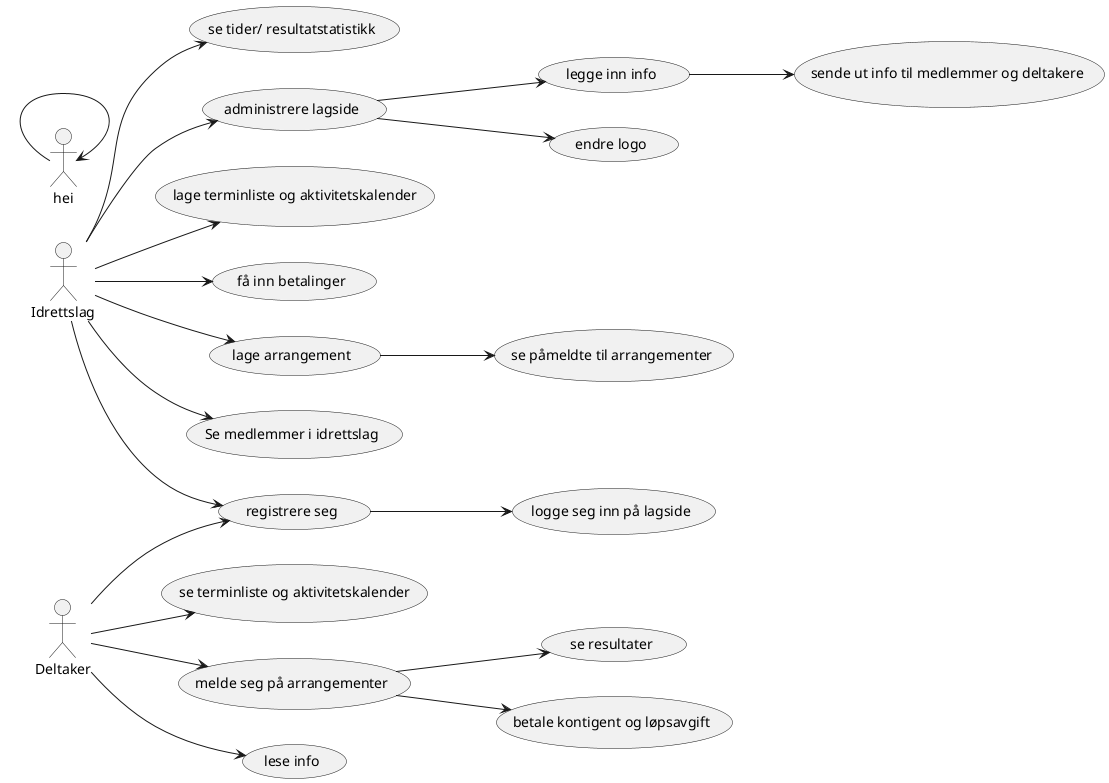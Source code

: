 @startuml


left to right direction

Idrettslag--> (registrere seg)
Idrettslag-->(lage arrangement)
Idrettslag-->(Se medlemmer i idrettslag)
(lage arrangement)-->(se påmeldte til arrangementer)
Idrettslag-->(se tider/ resultatstatistikk)
(administrere lagside)-->(legge inn info)
Idrettslag-->(lage terminliste og aktivitetskalender)
(legge inn info)-->(sende ut info til medlemmer og deltakere )
Idrettslag-->(få inn betalinger)
Idrettslag-->(administrere lagside)
(administrere lagside) --> (endre logo)

Deltaker-->(registrere seg)
(registrere seg)-->(logge seg inn på lagside)
Deltaker-->(melde seg på arrangementer)
(melde seg på arrangementer)-->(se resultater)
Deltaker-->(lese info)
(melde seg på arrangementer)-->(betale kontigent og løpsavgift)
Deltaker-->(se terminliste og aktivitetskalender)

hei --> hei

@enduml